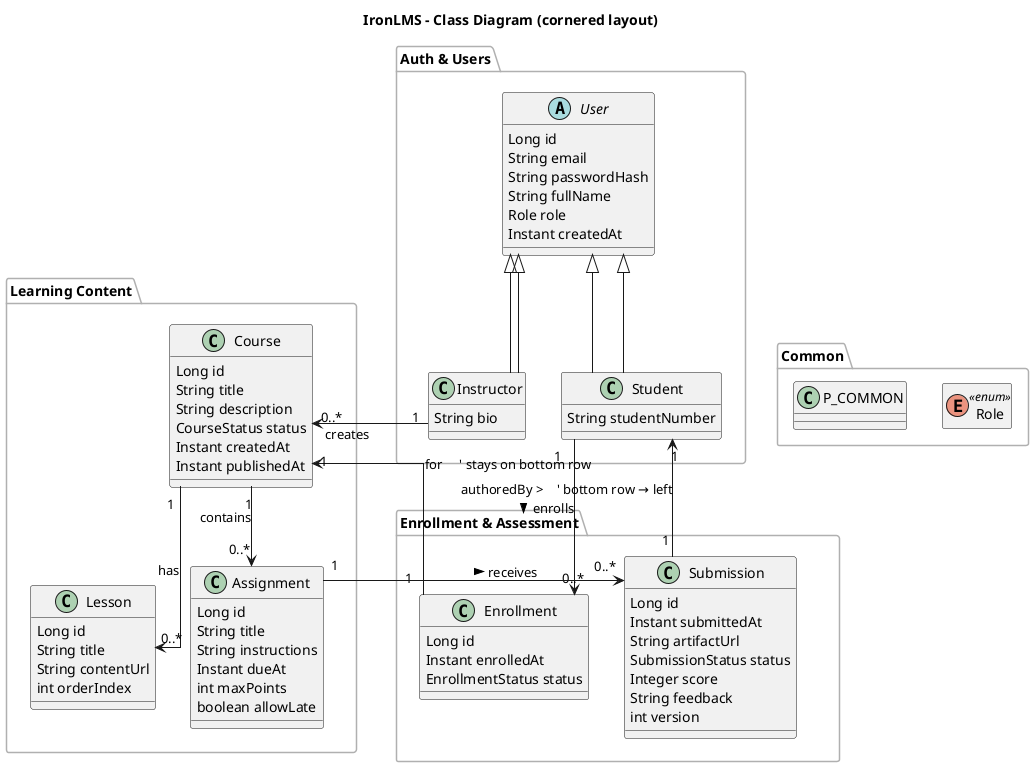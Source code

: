 @startuml
title IronLMS - Class Diagram (cornered layout)

skinparam classAttributeIconSize 0
skinparam shadowing false
skinparam linetype ortho
skinparam package {
  BorderColor #B0B0B0
  BackgroundColor white     ' opaque so lines behind are hidden
}

' Hide enum members to keep boxes compact (optional)
hide <<enum>> members

left to right direction

' =======================
' Top-left: Auth & Users
' =======================
package "Auth & Users" as P_USERS {
  top to bottom direction

  abstract class User {
    Long id
    String email
    String passwordHash
    String fullName
    Role role
    Instant createdAt
  }

  class Student extends User {
    String studentNumber
  }

  class Instructor extends User {
    String bio
  }
}

' =========================
' Top-right: Learning Content
' =========================
package "Learning Content" as P_CONTENT {
  top to bottom direction

  class Course {
    Long id
    String title
    String description
    CourseStatus status
    Instant createdAt
    Instant publishedAt
  }

  class Lesson {
    Long id
    String title
    String contentUrl
    int orderIndex
  }

  class Assignment {
    Long id
    String title
    String instructions
    Instant dueAt
    int maxPoints
    boolean allowLate
  }
}

' =======================
' Bottom-right: Enroll & Assess
' =======================
package "Enrollment & Assessment" as P_ENROLL {
  top to bottom direction

  class Enrollment {
    Long id
    Instant enrolledAt
    EnrollmentStatus status
  }

  class Submission {
    Long id
    Instant submittedAt
    String artifactUrl
    SubmissionStatus status
    Integer score
    String feedback
    int version
  }
}

' =======================
' Bottom-left: Common (enums)
' =======================
package "Common" as P_COMMON {
  enum Role <<enum>> {
  ADMIN; INSTRUCTOR; STUDENT }
  enum CourseStatus <<enum>> {
  DRAFT; PUBLISHED; ARCHIVED }
  enum EnrollmentStatus <<enum>> {
  ACTIVE; CANCELLED; COMPLETED }
  enum SubmissionStatus <<enum>> {
  SUBMITTED; GRADED; RESUBMIT_REQUESTED }
}

' ----- Grid positioning (corner anchors) -----
P_USERS   -[hidden]->     P_CONTENT
P_COMMON  -[hidden]->     P_ENROLL
P_USERS   -[hidden]down-> P_COMMON
P_CONTENT -[hidden]down-> P_ENROLL

' ---------- Inheritance ----------
User <|-- Student
User <|-- Instructor

' ---------- Relationships (routed within rows/columns) ----------
Instructor "1" -right-> "0..*" Course : creates
Course "1" -down-> "0..*" Lesson : has
Course "1" -down-> "0..*" Assignment : contains

Student "1" -down-> "0..*" Enrollment : enrolls >
Enrollment "1" -right-> "1" Course : for     ' stays on bottom row

Assignment "1" -down-> "0..*" Submission : receives >
' Two options for author link; pick one:
Submission "1" -left-> "1" Student : authoredBy >    ' bottom row → left
' Submission ..left..> Student : authoredBy          ' (alternative: dashed, lighter)

@enduml
